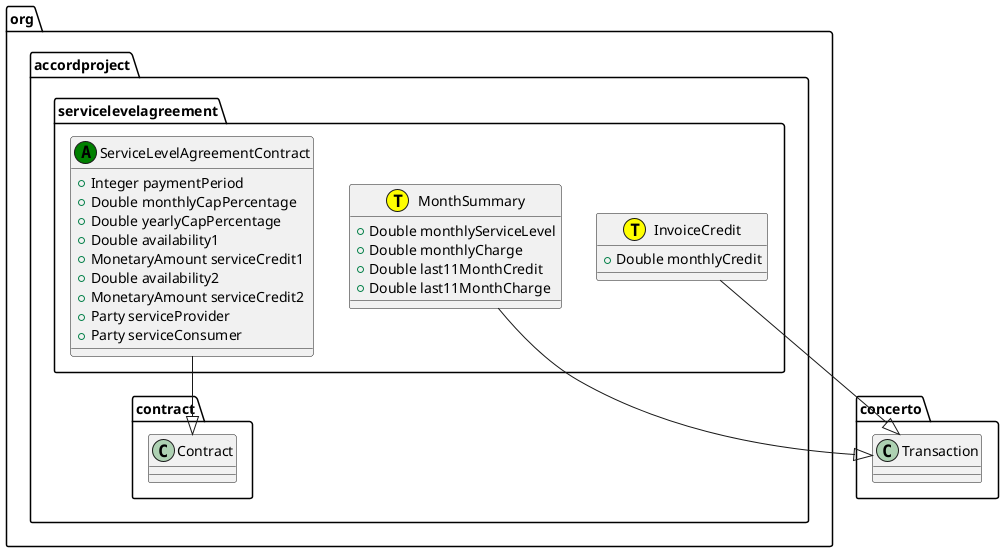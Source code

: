 @startuml
class org.accordproject.servicelevelagreement.ServiceLevelAgreementContract << (A,green) >> {
   + Integer paymentPeriod
   + Double monthlyCapPercentage
   + Double yearlyCapPercentage
   + Double availability1
   + MonetaryAmount serviceCredit1
   + Double availability2
   + MonetaryAmount serviceCredit2
   + Party serviceProvider
   + Party serviceConsumer
}
org.accordproject.servicelevelagreement.ServiceLevelAgreementContract --|> org.accordproject.contract.Contract
class org.accordproject.servicelevelagreement.MonthSummary << (T,yellow) >> {
   + Double monthlyServiceLevel
   + Double monthlyCharge
   + Double last11MonthCredit
   + Double last11MonthCharge
}
org.accordproject.servicelevelagreement.MonthSummary --|> concerto.Transaction
class org.accordproject.servicelevelagreement.InvoiceCredit << (T,yellow) >> {
   + Double monthlyCredit
}
org.accordproject.servicelevelagreement.InvoiceCredit --|> concerto.Transaction
@enduml
